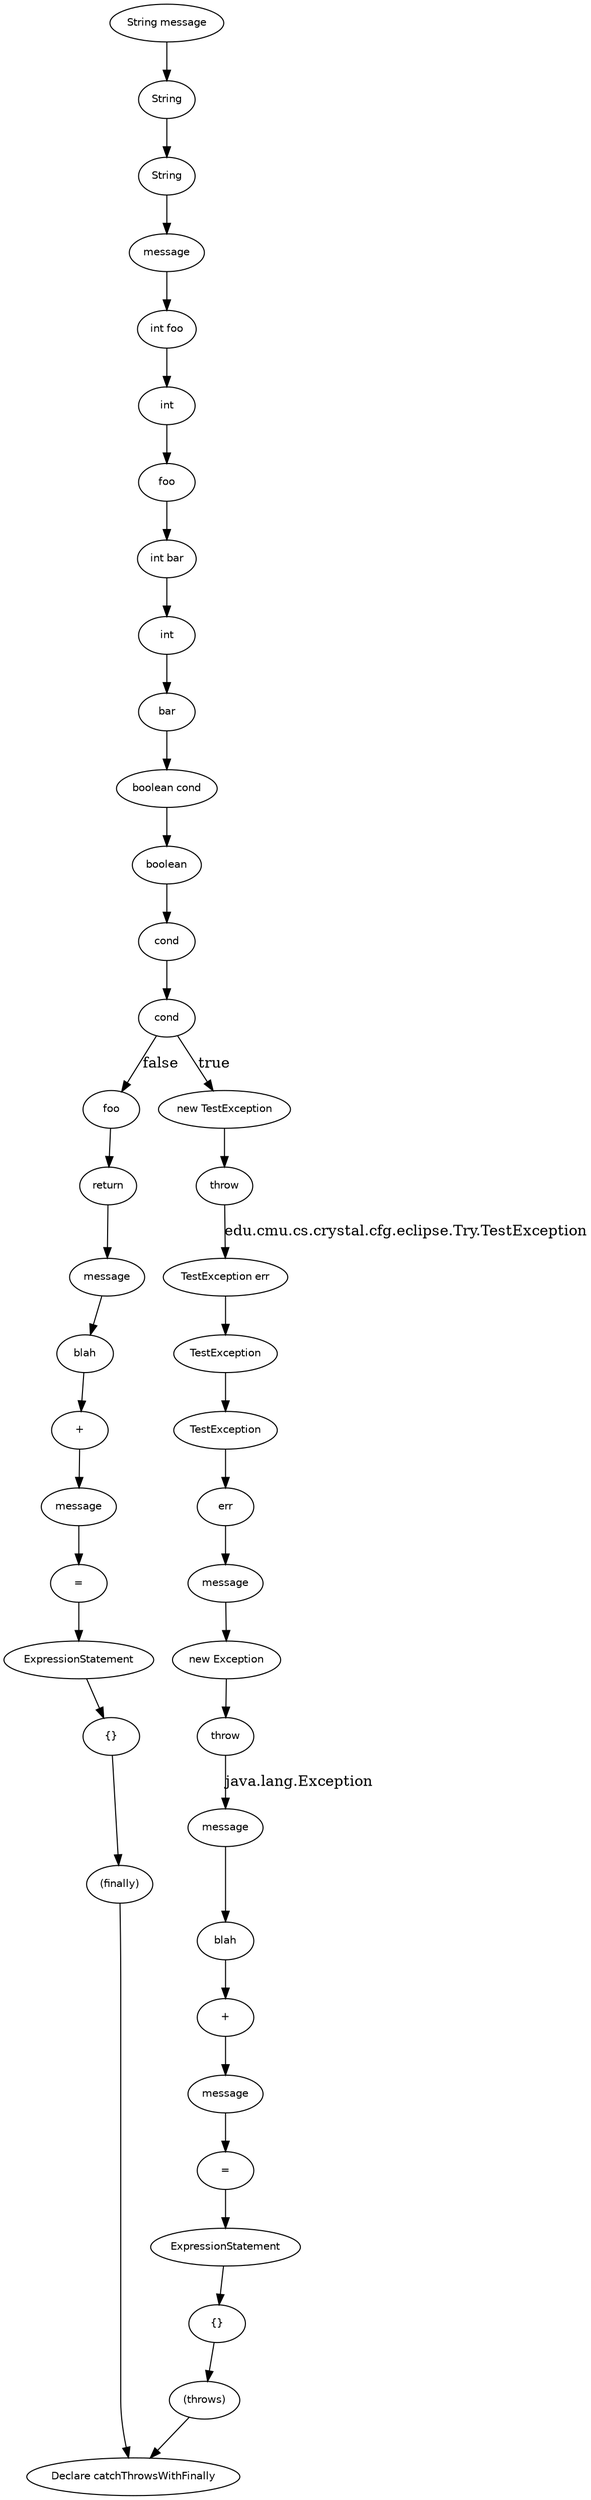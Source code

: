 digraph catchThrowsWithFinally {
  29 [
    label = err,
    fontname = Helvetica,
    fontsize = 10
  ];
  28 [
    label = TestException,
    fontname = Helvetica,
    fontsize = 10
  ];
  59 [
    label = "{}",
    fontname = Helvetica,
    fontsize = 10
  ];
  27 [
    label = TestException,
    fontname = Helvetica,
    fontsize = 10
  ];
  58 [
    label = ExpressionStatement,
    fontname = Helvetica,
    fontsize = 10
  ];
  26 [
    label = "TestException err",
    fontname = Helvetica,
    fontsize = 10
  ];
  57 [
    label = "=",
    fontname = Helvetica,
    fontsize = 10
  ];
  56 [
    label = message,
    fontname = Helvetica,
    fontsize = 10
  ];
  55 [
    label = "+",
    fontname = Helvetica,
    fontsize = 10
  ];
  54 [
    label = blah,
    fontname = Helvetica,
    fontsize = 10
  ];
  53 [
    label = message,
    fontname = Helvetica,
    fontsize = 10
  ];
  52 [
    label = foo,
    fontname = Helvetica,
    fontsize = 10
  ];
  51 [
    label = return,
    fontname = Helvetica,
    fontsize = 10
  ];
  9 [
    label = int,
    fontname = Helvetica,
    fontsize = 10
  ];
  8 [
    label = "int foo",
    fontname = Helvetica,
    fontsize = 10
  ];
  7 [
    label = message,
    fontname = Helvetica,
    fontsize = 10
  ];
  6 [
    label = String,
    fontname = Helvetica,
    fontsize = 10
  ];
  5 [
    label = String,
    fontname = Helvetica,
    fontsize = 10
  ];
  16 [
    label = cond,
    fontname = Helvetica,
    fontsize = 10
  ];
  48 [
    label = "new TestException",
    fontname = Helvetica,
    fontsize = 10
  ];
  4 [
    label = "String message",
    fontname = Helvetica,
    fontsize = 10
  ];
  15 [
    label = boolean,
    fontname = Helvetica,
    fontsize = 10
  ];
  47 [
    label = throw,
    fontname = Helvetica,
    fontsize = 10
  ];
  3 [
    label = "(finally)",
    fontname = Helvetica,
    fontsize = 10
  ];
  14 [
    label = "boolean cond",
    fontname = Helvetica,
    fontsize = 10
  ];
  2 [
    label = "(throws)",
    fontname = Helvetica,
    fontsize = 10
  ];
  13 [
    label = bar,
    fontname = Helvetica,
    fontsize = 10
  ];
  45 [
    label = cond,
    fontname = Helvetica,
    fontsize = 10
  ];
  12 [
    label = int,
    fontname = Helvetica,
    fontsize = 10
  ];
  0 [
    label = "Declare catchThrowsWithFinally",
    fontname = Helvetica,
    fontsize = 10
  ];
  11 [
    label = "int bar",
    fontname = Helvetica,
    fontsize = 10
  ];
  10 [
    label = foo,
    fontname = Helvetica,
    fontsize = 10
  ];
  42 [
    label = "{}",
    fontname = Helvetica,
    fontsize = 10
  ];
  41 [
    label = ExpressionStatement,
    fontname = Helvetica,
    fontsize = 10
  ];
  40 [
    label = "=",
    fontname = Helvetica,
    fontsize = 10
  ];
  39 [
    label = message,
    fontname = Helvetica,
    fontsize = 10
  ];
  38 [
    label = "+",
    fontname = Helvetica,
    fontsize = 10
  ];
  37 [
    label = blah,
    fontname = Helvetica,
    fontsize = 10
  ];
  36 [
    label = message,
    fontname = Helvetica,
    fontsize = 10
  ];
  35 [
    label = message,
    fontname = Helvetica,
    fontsize = 10
  ];
  32 [
    label = "new Exception",
    fontname = Helvetica,
    fontsize = 10
  ];
  31 [
    label = throw,
    fontname = Helvetica,
    fontsize = 10
  ];
  11 -> 12 [
    label = ""
  ];
  54 -> 55 [
    label = ""
  ];
  5 -> 7 [
    label = ""
  ];
  27 -> 29 [
    label = ""
  ];
  16 -> 45 [
    label = ""
  ];
  39 -> 40 [
    label = ""
  ];
  4 -> 6 [
    label = ""
  ];
  59 -> 3 [
    label = ""
  ];
  14 -> 15 [
    label = ""
  ];
  57 -> 58 [
    label = ""
  ];
  32 -> 31 [
    label = ""
  ];
  9 -> 10 [
    label = ""
  ];
  51 -> 53 [
    label = ""
  ];
  42 -> 2 [
    label = ""
  ];
  26 -> 28 [
    label = ""
  ];
  48 -> 47 [
    label = ""
  ];
  37 -> 38 [
    label = ""
  ];
  12 -> 13 [
    label = ""
  ];
  55 -> 56 [
    label = ""
  ];
  7 -> 8 [
    label = ""
  ];
  29 -> 35 [
    label = ""
  ];
  45 -> 52 [
    label = false
  ];
  6 -> 5 [
    label = ""
  ];
  3 -> 0 [
    label = ""
  ];
  40 -> 41 [
    label = ""
  ];
  15 -> 16 [
    label = ""
  ];
  58 -> 59 [
    label = ""
  ];
  31 -> 36 [
    label = "java.lang.Exception"
  ];
  10 -> 11 [
    label = ""
  ];
  53 -> 54 [
    label = ""
  ];
  2 -> 0 [
    label = ""
  ];
  28 -> 27 [
    label = ""
  ];
  38 -> 39 [
    label = ""
  ];
  13 -> 14 [
    label = ""
  ];
  56 -> 57 [
    label = ""
  ];
  8 -> 9 [
    label = ""
  ];
  52 -> 51 [
    label = ""
  ];
  35 -> 32 [
    label = ""
  ];
  41 -> 42 [
    label = ""
  ];
  47 -> 26 [
    label = "edu.cmu.cs.crystal.cfg.eclipse.Try.TestException"
  ];
  45 -> 48 [
    label = true
  ];
  36 -> 37 [
    label = ""
  ];
}
